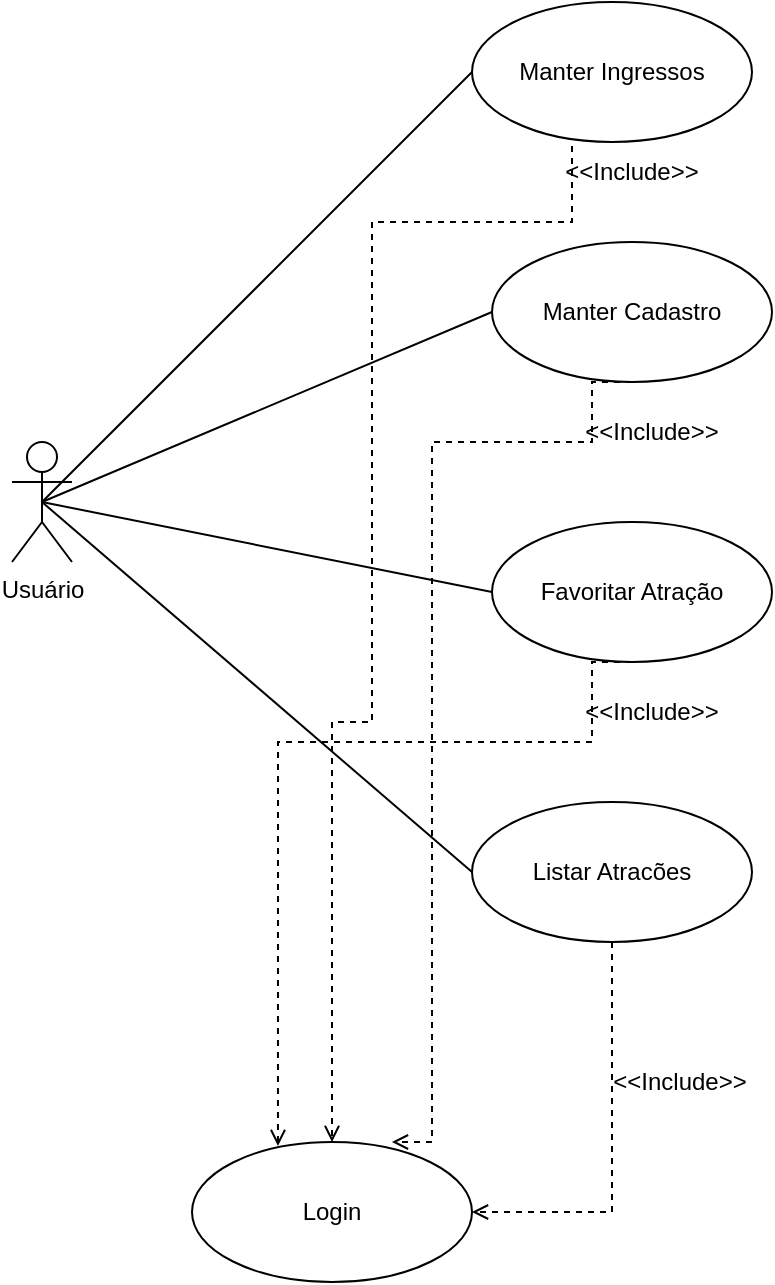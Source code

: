 <mxfile version="21.3.2" type="github">
  <diagram name="Página-1" id="ZsWGvR_CJ-Xvulu1Hz_D">
    <mxGraphModel dx="880" dy="484" grid="1" gridSize="10" guides="1" tooltips="1" connect="1" arrows="1" fold="1" page="1" pageScale="1" pageWidth="827" pageHeight="1169" math="0" shadow="0">
      <root>
        <mxCell id="0" />
        <mxCell id="1" parent="0" />
        <mxCell id="BkIVylYhDz4DRzOmCXPh-10" value="Usuário" style="shape=umlActor;verticalLabelPosition=bottom;verticalAlign=top;html=1;" parent="1" vertex="1">
          <mxGeometry x="80" y="280" width="30" height="60" as="geometry" />
        </mxCell>
        <mxCell id="GZZjSP9OiH-mPEN3WOIu-2" style="edgeStyle=orthogonalEdgeStyle;rounded=0;orthogonalLoop=1;jettySize=auto;html=1;exitX=0.5;exitY=1;exitDx=0;exitDy=0;entryX=0.5;entryY=0;entryDx=0;entryDy=0;endArrow=open;endFill=0;dashed=1;" parent="1" source="BkIVylYhDz4DRzOmCXPh-11" target="BkIVylYhDz4DRzOmCXPh-17" edge="1">
          <mxGeometry relative="1" as="geometry">
            <Array as="points">
              <mxPoint x="360" y="90" />
              <mxPoint x="360" y="170" />
              <mxPoint x="260" y="170" />
              <mxPoint x="260" y="420" />
              <mxPoint x="240" y="420" />
            </Array>
          </mxGeometry>
        </mxCell>
        <mxCell id="BkIVylYhDz4DRzOmCXPh-11" value="Manter Ingressos" style="ellipse;whiteSpace=wrap;html=1;" parent="1" vertex="1">
          <mxGeometry x="310" y="60" width="140" height="70" as="geometry" />
        </mxCell>
        <mxCell id="GZZjSP9OiH-mPEN3WOIu-3" style="edgeStyle=orthogonalEdgeStyle;rounded=0;orthogonalLoop=1;jettySize=auto;html=1;exitX=0.5;exitY=1;exitDx=0;exitDy=0;entryX=0.307;entryY=0.029;entryDx=0;entryDy=0;entryPerimeter=0;endArrow=open;endFill=0;dashed=1;" parent="1" source="BkIVylYhDz4DRzOmCXPh-12" target="BkIVylYhDz4DRzOmCXPh-17" edge="1">
          <mxGeometry relative="1" as="geometry">
            <mxPoint x="200" y="610" as="targetPoint" />
            <Array as="points">
              <mxPoint x="370" y="390" />
              <mxPoint x="370" y="430" />
              <mxPoint x="213" y="430" />
            </Array>
          </mxGeometry>
        </mxCell>
        <mxCell id="BkIVylYhDz4DRzOmCXPh-12" value="Favoritar Atração" style="ellipse;whiteSpace=wrap;html=1;" parent="1" vertex="1">
          <mxGeometry x="320" y="320" width="140" height="70" as="geometry" />
        </mxCell>
        <mxCell id="GZZjSP9OiH-mPEN3WOIu-1" style="edgeStyle=orthogonalEdgeStyle;rounded=0;orthogonalLoop=1;jettySize=auto;html=1;exitX=0.5;exitY=1;exitDx=0;exitDy=0;entryX=1;entryY=0.5;entryDx=0;entryDy=0;endArrow=open;endFill=0;dashed=1;" parent="1" source="BkIVylYhDz4DRzOmCXPh-13" target="BkIVylYhDz4DRzOmCXPh-17" edge="1">
          <mxGeometry relative="1" as="geometry" />
        </mxCell>
        <mxCell id="BkIVylYhDz4DRzOmCXPh-13" value="Listar Atracões" style="ellipse;whiteSpace=wrap;html=1;" parent="1" vertex="1">
          <mxGeometry x="310" y="460" width="140" height="70" as="geometry" />
        </mxCell>
        <mxCell id="BkIVylYhDz4DRzOmCXPh-16" value="" style="endArrow=none;html=1;rounded=0;exitX=0.5;exitY=0.5;exitDx=0;exitDy=0;exitPerimeter=0;entryX=0;entryY=0.5;entryDx=0;entryDy=0;" parent="1" source="BkIVylYhDz4DRzOmCXPh-10" target="BkIVylYhDz4DRzOmCXPh-11" edge="1">
          <mxGeometry width="50" height="50" relative="1" as="geometry">
            <mxPoint x="400" y="180" as="sourcePoint" />
            <mxPoint x="450" y="130" as="targetPoint" />
          </mxGeometry>
        </mxCell>
        <mxCell id="BkIVylYhDz4DRzOmCXPh-17" value="Login" style="ellipse;whiteSpace=wrap;html=1;" parent="1" vertex="1">
          <mxGeometry x="170" y="630" width="140" height="70" as="geometry" />
        </mxCell>
        <mxCell id="BkIVylYhDz4DRzOmCXPh-18" value="" style="endArrow=none;html=1;rounded=0;exitX=0.5;exitY=0.5;exitDx=0;exitDy=0;exitPerimeter=0;entryX=0;entryY=0.5;entryDx=0;entryDy=0;" parent="1" source="BkIVylYhDz4DRzOmCXPh-10" target="BkIVylYhDz4DRzOmCXPh-13" edge="1">
          <mxGeometry width="50" height="50" relative="1" as="geometry">
            <mxPoint x="400" y="520" as="sourcePoint" />
            <mxPoint x="450" y="470" as="targetPoint" />
          </mxGeometry>
        </mxCell>
        <mxCell id="BkIVylYhDz4DRzOmCXPh-23" value="" style="endArrow=none;html=1;rounded=0;exitX=0.5;exitY=0.5;exitDx=0;exitDy=0;exitPerimeter=0;entryX=0;entryY=0.5;entryDx=0;entryDy=0;" parent="1" source="BkIVylYhDz4DRzOmCXPh-10" target="BkIVylYhDz4DRzOmCXPh-12" edge="1">
          <mxGeometry width="50" height="50" relative="1" as="geometry">
            <mxPoint x="400" y="420" as="sourcePoint" />
            <mxPoint x="450" y="370" as="targetPoint" />
          </mxGeometry>
        </mxCell>
        <mxCell id="D6QmHsm73FEfysf0zrHD-1" value="&amp;lt;&amp;lt;Include&amp;gt;&amp;gt;" style="text;html=1;strokeColor=none;fillColor=none;align=center;verticalAlign=middle;whiteSpace=wrap;rounded=0;" vertex="1" parent="1">
          <mxGeometry x="384" y="585" width="60" height="30" as="geometry" />
        </mxCell>
        <mxCell id="D6QmHsm73FEfysf0zrHD-2" value="&amp;lt;&amp;lt;Include&amp;gt;&amp;gt;" style="text;html=1;strokeColor=none;fillColor=none;align=center;verticalAlign=middle;whiteSpace=wrap;rounded=0;" vertex="1" parent="1">
          <mxGeometry x="360" y="130" width="60" height="30" as="geometry" />
        </mxCell>
        <mxCell id="D6QmHsm73FEfysf0zrHD-3" value="&amp;lt;&amp;lt;Include&amp;gt;&amp;gt;" style="text;html=1;strokeColor=none;fillColor=none;align=center;verticalAlign=middle;whiteSpace=wrap;rounded=0;" vertex="1" parent="1">
          <mxGeometry x="370" y="260" width="60" height="30" as="geometry" />
        </mxCell>
        <mxCell id="D6QmHsm73FEfysf0zrHD-6" style="edgeStyle=orthogonalEdgeStyle;rounded=0;orthogonalLoop=1;jettySize=auto;html=1;exitX=0.5;exitY=1;exitDx=0;exitDy=0;entryX=0.714;entryY=0;entryDx=0;entryDy=0;entryPerimeter=0;dashed=1;endArrow=open;endFill=0;" edge="1" parent="1" source="D6QmHsm73FEfysf0zrHD-4" target="BkIVylYhDz4DRzOmCXPh-17">
          <mxGeometry relative="1" as="geometry">
            <Array as="points">
              <mxPoint x="370" y="250" />
              <mxPoint x="370" y="280" />
              <mxPoint x="290" y="280" />
              <mxPoint x="290" y="630" />
            </Array>
          </mxGeometry>
        </mxCell>
        <mxCell id="D6QmHsm73FEfysf0zrHD-4" value="Manter Cadastro" style="ellipse;whiteSpace=wrap;html=1;" vertex="1" parent="1">
          <mxGeometry x="320" y="180" width="140" height="70" as="geometry" />
        </mxCell>
        <mxCell id="D6QmHsm73FEfysf0zrHD-5" value="" style="endArrow=none;html=1;rounded=0;exitX=0.5;exitY=0.5;exitDx=0;exitDy=0;exitPerimeter=0;entryX=0;entryY=0.5;entryDx=0;entryDy=0;" edge="1" parent="1" source="BkIVylYhDz4DRzOmCXPh-10" target="D6QmHsm73FEfysf0zrHD-4">
          <mxGeometry width="50" height="50" relative="1" as="geometry">
            <mxPoint x="105" y="350" as="sourcePoint" />
            <mxPoint x="310" y="185" as="targetPoint" />
          </mxGeometry>
        </mxCell>
        <mxCell id="D6QmHsm73FEfysf0zrHD-8" value="&amp;lt;&amp;lt;Include&amp;gt;&amp;gt;" style="text;html=1;strokeColor=none;fillColor=none;align=center;verticalAlign=middle;whiteSpace=wrap;rounded=0;" vertex="1" parent="1">
          <mxGeometry x="370" y="400" width="60" height="30" as="geometry" />
        </mxCell>
      </root>
    </mxGraphModel>
  </diagram>
</mxfile>

